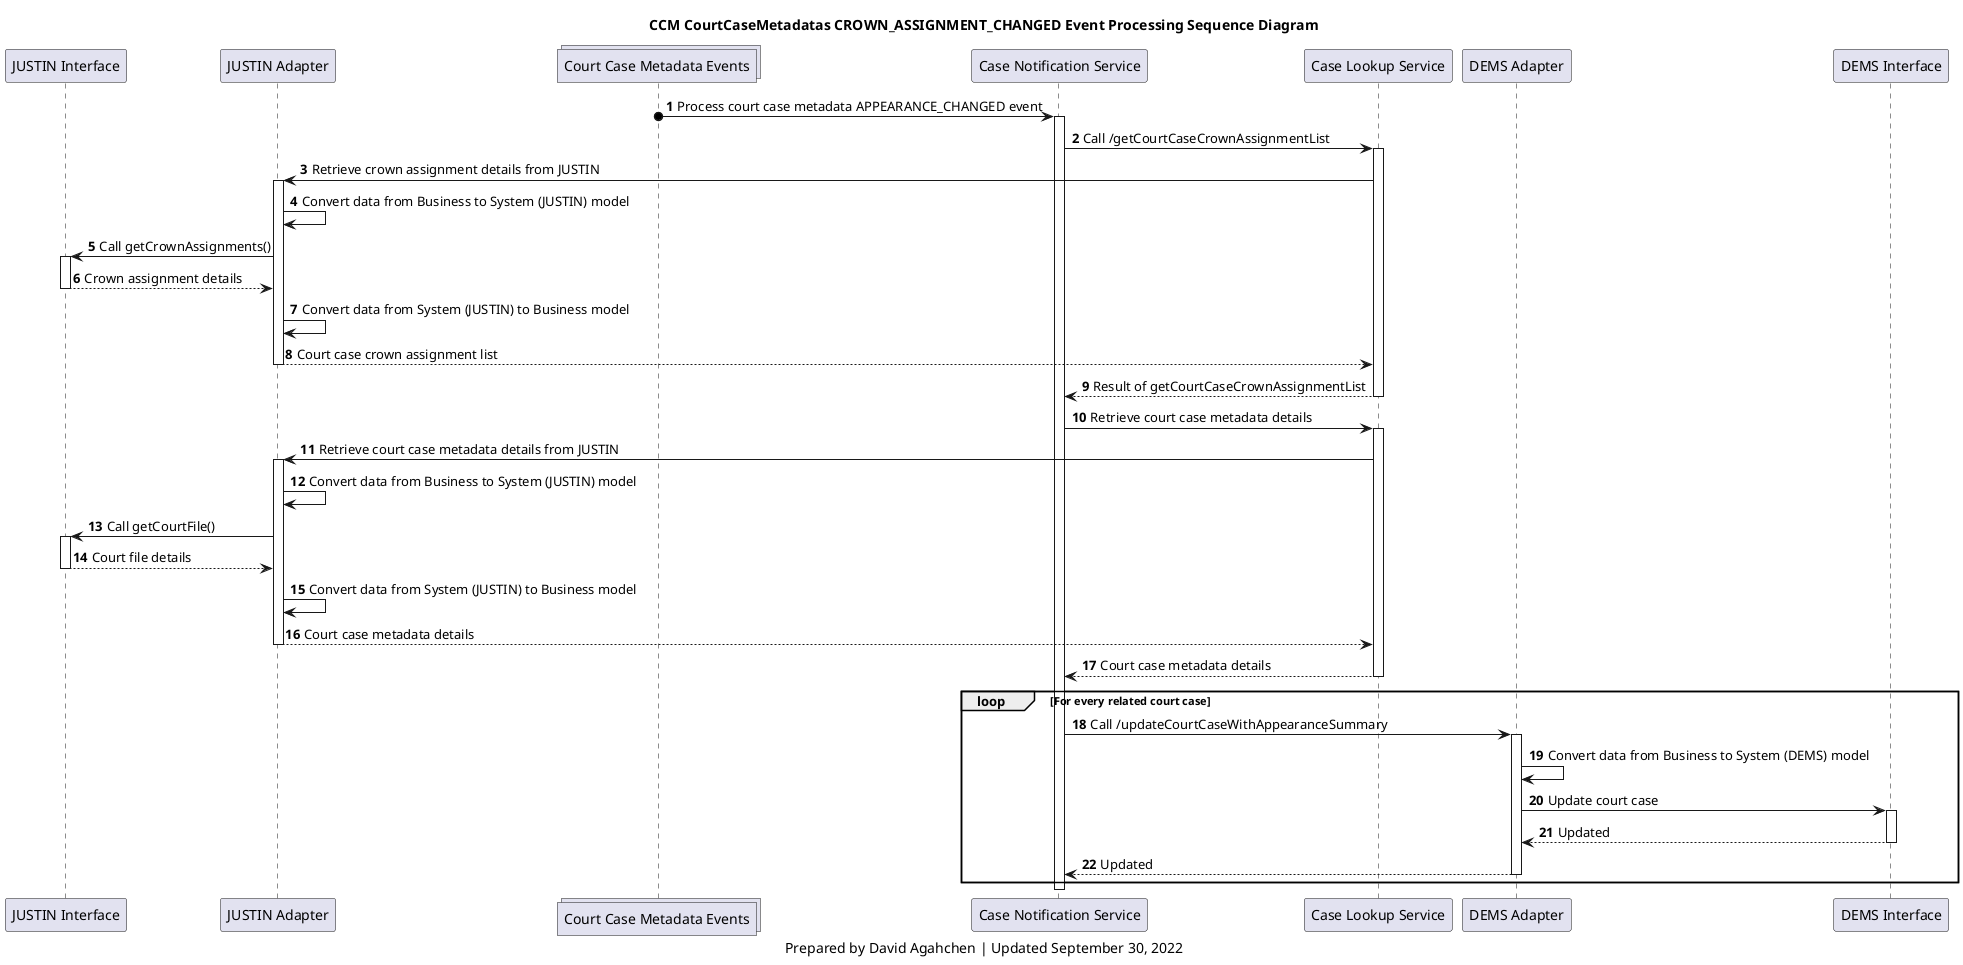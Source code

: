 @startuml
'hide footbox
participant j_interface as "JUSTIN Interface"
participant j_adapter as "JUSTIN Adapter"
collections court_case_metadatas_topic as "Court Case Metadata Events"
participant case_notification_service as "Case Notification Service"
participant case_lookup_service as "Case Lookup Service"
participant d_adapter as "DEMS Adapter"
participant d_interface as "DEMS Interface"

title
CCM CourtCaseMetadatas CROWN_ASSIGNMENT_CHANGED Event Processing Sequence Diagram
end title

autonumber

court_case_metadatas_topic o-> case_notification_service: Process court case metadata APPEARANCE_CHANGED event
activate case_notification_service

case_notification_service -> case_lookup_service: Call /getCourtCaseCrownAssignmentList
activate case_lookup_service
case_lookup_service -> j_adapter: Retrieve crown assignment details from JUSTIN

activate j_adapter
j_adapter -> j_adapter: Convert data from Business to System (JUSTIN) model
j_adapter -> j_interface: Call getCrownAssignments()
activate j_interface
j_interface --> j_adapter: Crown assignment details
deactivate j_interface
j_adapter -> j_adapter: Convert data from System (JUSTIN) to Business model
j_adapter --> case_lookup_service: Court case crown assignment list
deactivate j_adapter

case_lookup_service --> case_notification_service: Result of getCourtCaseCrownAssignmentList
deactivate case_lookup_service

case_notification_service -> case_lookup_service: Retrieve court case metadata details
activate case_lookup_service
case_lookup_service -> j_adapter: Retrieve court case metadata details from JUSTIN

activate j_adapter
j_adapter -> j_adapter: Convert data from Business to System (JUSTIN) model
j_adapter -> j_interface: Call getCourtFile()
activate j_interface
j_interface --> j_adapter: Court file details
deactivate j_interface
j_adapter -> j_adapter: Convert data from System (JUSTIN) to Business model
j_adapter --> case_lookup_service: Court case metadata details
deactivate j_adapter

case_lookup_service --> case_notification_service: Court case metadata details
deactivate case_lookup_service

loop For every related court case
    case_notification_service -> d_adapter: Call /updateCourtCaseWithAppearanceSummary
    activate d_adapter

    d_adapter -> d_adapter: Convert data from Business to System (DEMS) model

    d_adapter -> d_interface: Update court case
    activate d_interface

    d_interface --> d_adapter: Updated
    deactivate d_interface

    d_adapter --> case_notification_service: Updated
    deactivate d_adapter

end

deactivate case_notification_service

deactivate case_notification_service

caption
Prepared by David Agahchen | Updated September 30, 2022
end caption
@enduml